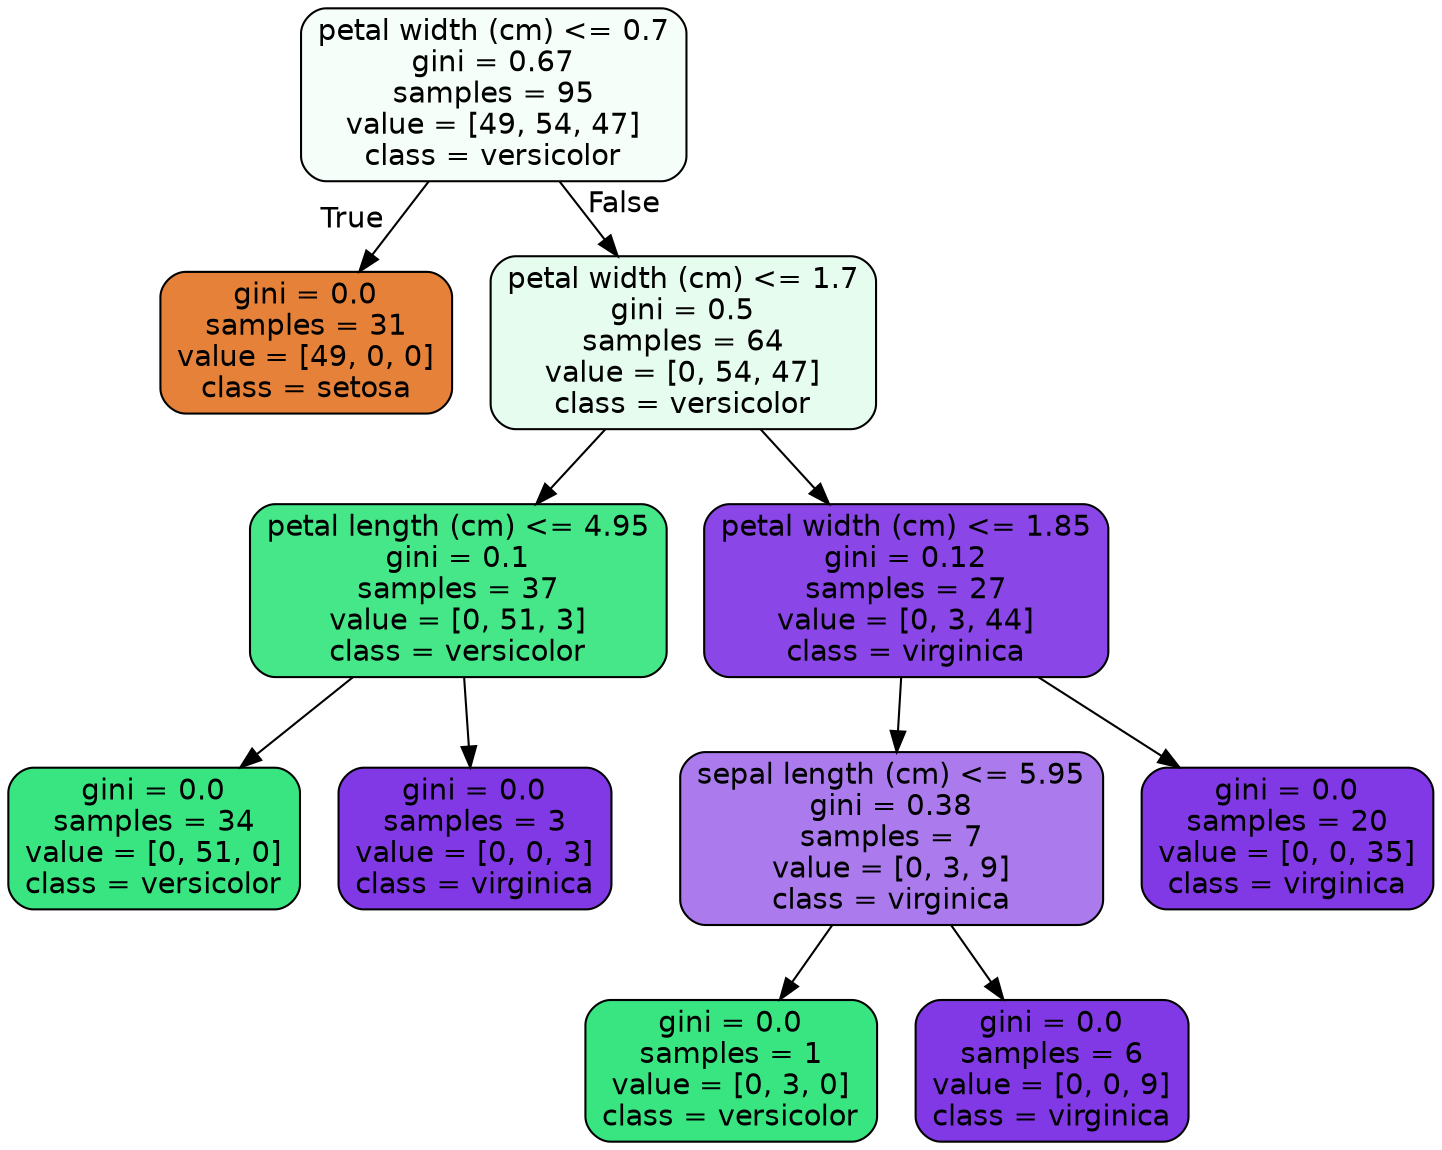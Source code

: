 digraph Tree {
node [shape=box, style="filled, rounded", color="black", fontname="helvetica"] ;
edge [fontname="helvetica"] ;
0 [label="petal width (cm) <= 0.7\ngini = 0.67\nsamples = 95\nvalue = [49, 54, 47]\nclass = versicolor", fillcolor="#f5fef9"] ;
1 [label="gini = 0.0\nsamples = 31\nvalue = [49, 0, 0]\nclass = setosa", fillcolor="#e58139"] ;
0 -> 1 [labeldistance=2.5, labelangle=45, headlabel="True"] ;
2 [label="petal width (cm) <= 1.7\ngini = 0.5\nsamples = 64\nvalue = [0, 54, 47]\nclass = versicolor", fillcolor="#e5fcef"] ;
0 -> 2 [labeldistance=2.5, labelangle=-45, headlabel="False"] ;
3 [label="petal length (cm) <= 4.95\ngini = 0.1\nsamples = 37\nvalue = [0, 51, 3]\nclass = versicolor", fillcolor="#45e788"] ;
2 -> 3 ;
4 [label="gini = 0.0\nsamples = 34\nvalue = [0, 51, 0]\nclass = versicolor", fillcolor="#39e581"] ;
3 -> 4 ;
5 [label="gini = 0.0\nsamples = 3\nvalue = [0, 0, 3]\nclass = virginica", fillcolor="#8139e5"] ;
3 -> 5 ;
6 [label="petal width (cm) <= 1.85\ngini = 0.12\nsamples = 27\nvalue = [0, 3, 44]\nclass = virginica", fillcolor="#8a46e7"] ;
2 -> 6 ;
7 [label="sepal length (cm) <= 5.95\ngini = 0.38\nsamples = 7\nvalue = [0, 3, 9]\nclass = virginica", fillcolor="#ab7bee"] ;
6 -> 7 ;
8 [label="gini = 0.0\nsamples = 1\nvalue = [0, 3, 0]\nclass = versicolor", fillcolor="#39e581"] ;
7 -> 8 ;
9 [label="gini = 0.0\nsamples = 6\nvalue = [0, 0, 9]\nclass = virginica", fillcolor="#8139e5"] ;
7 -> 9 ;
10 [label="gini = 0.0\nsamples = 20\nvalue = [0, 0, 35]\nclass = virginica", fillcolor="#8139e5"] ;
6 -> 10 ;
}